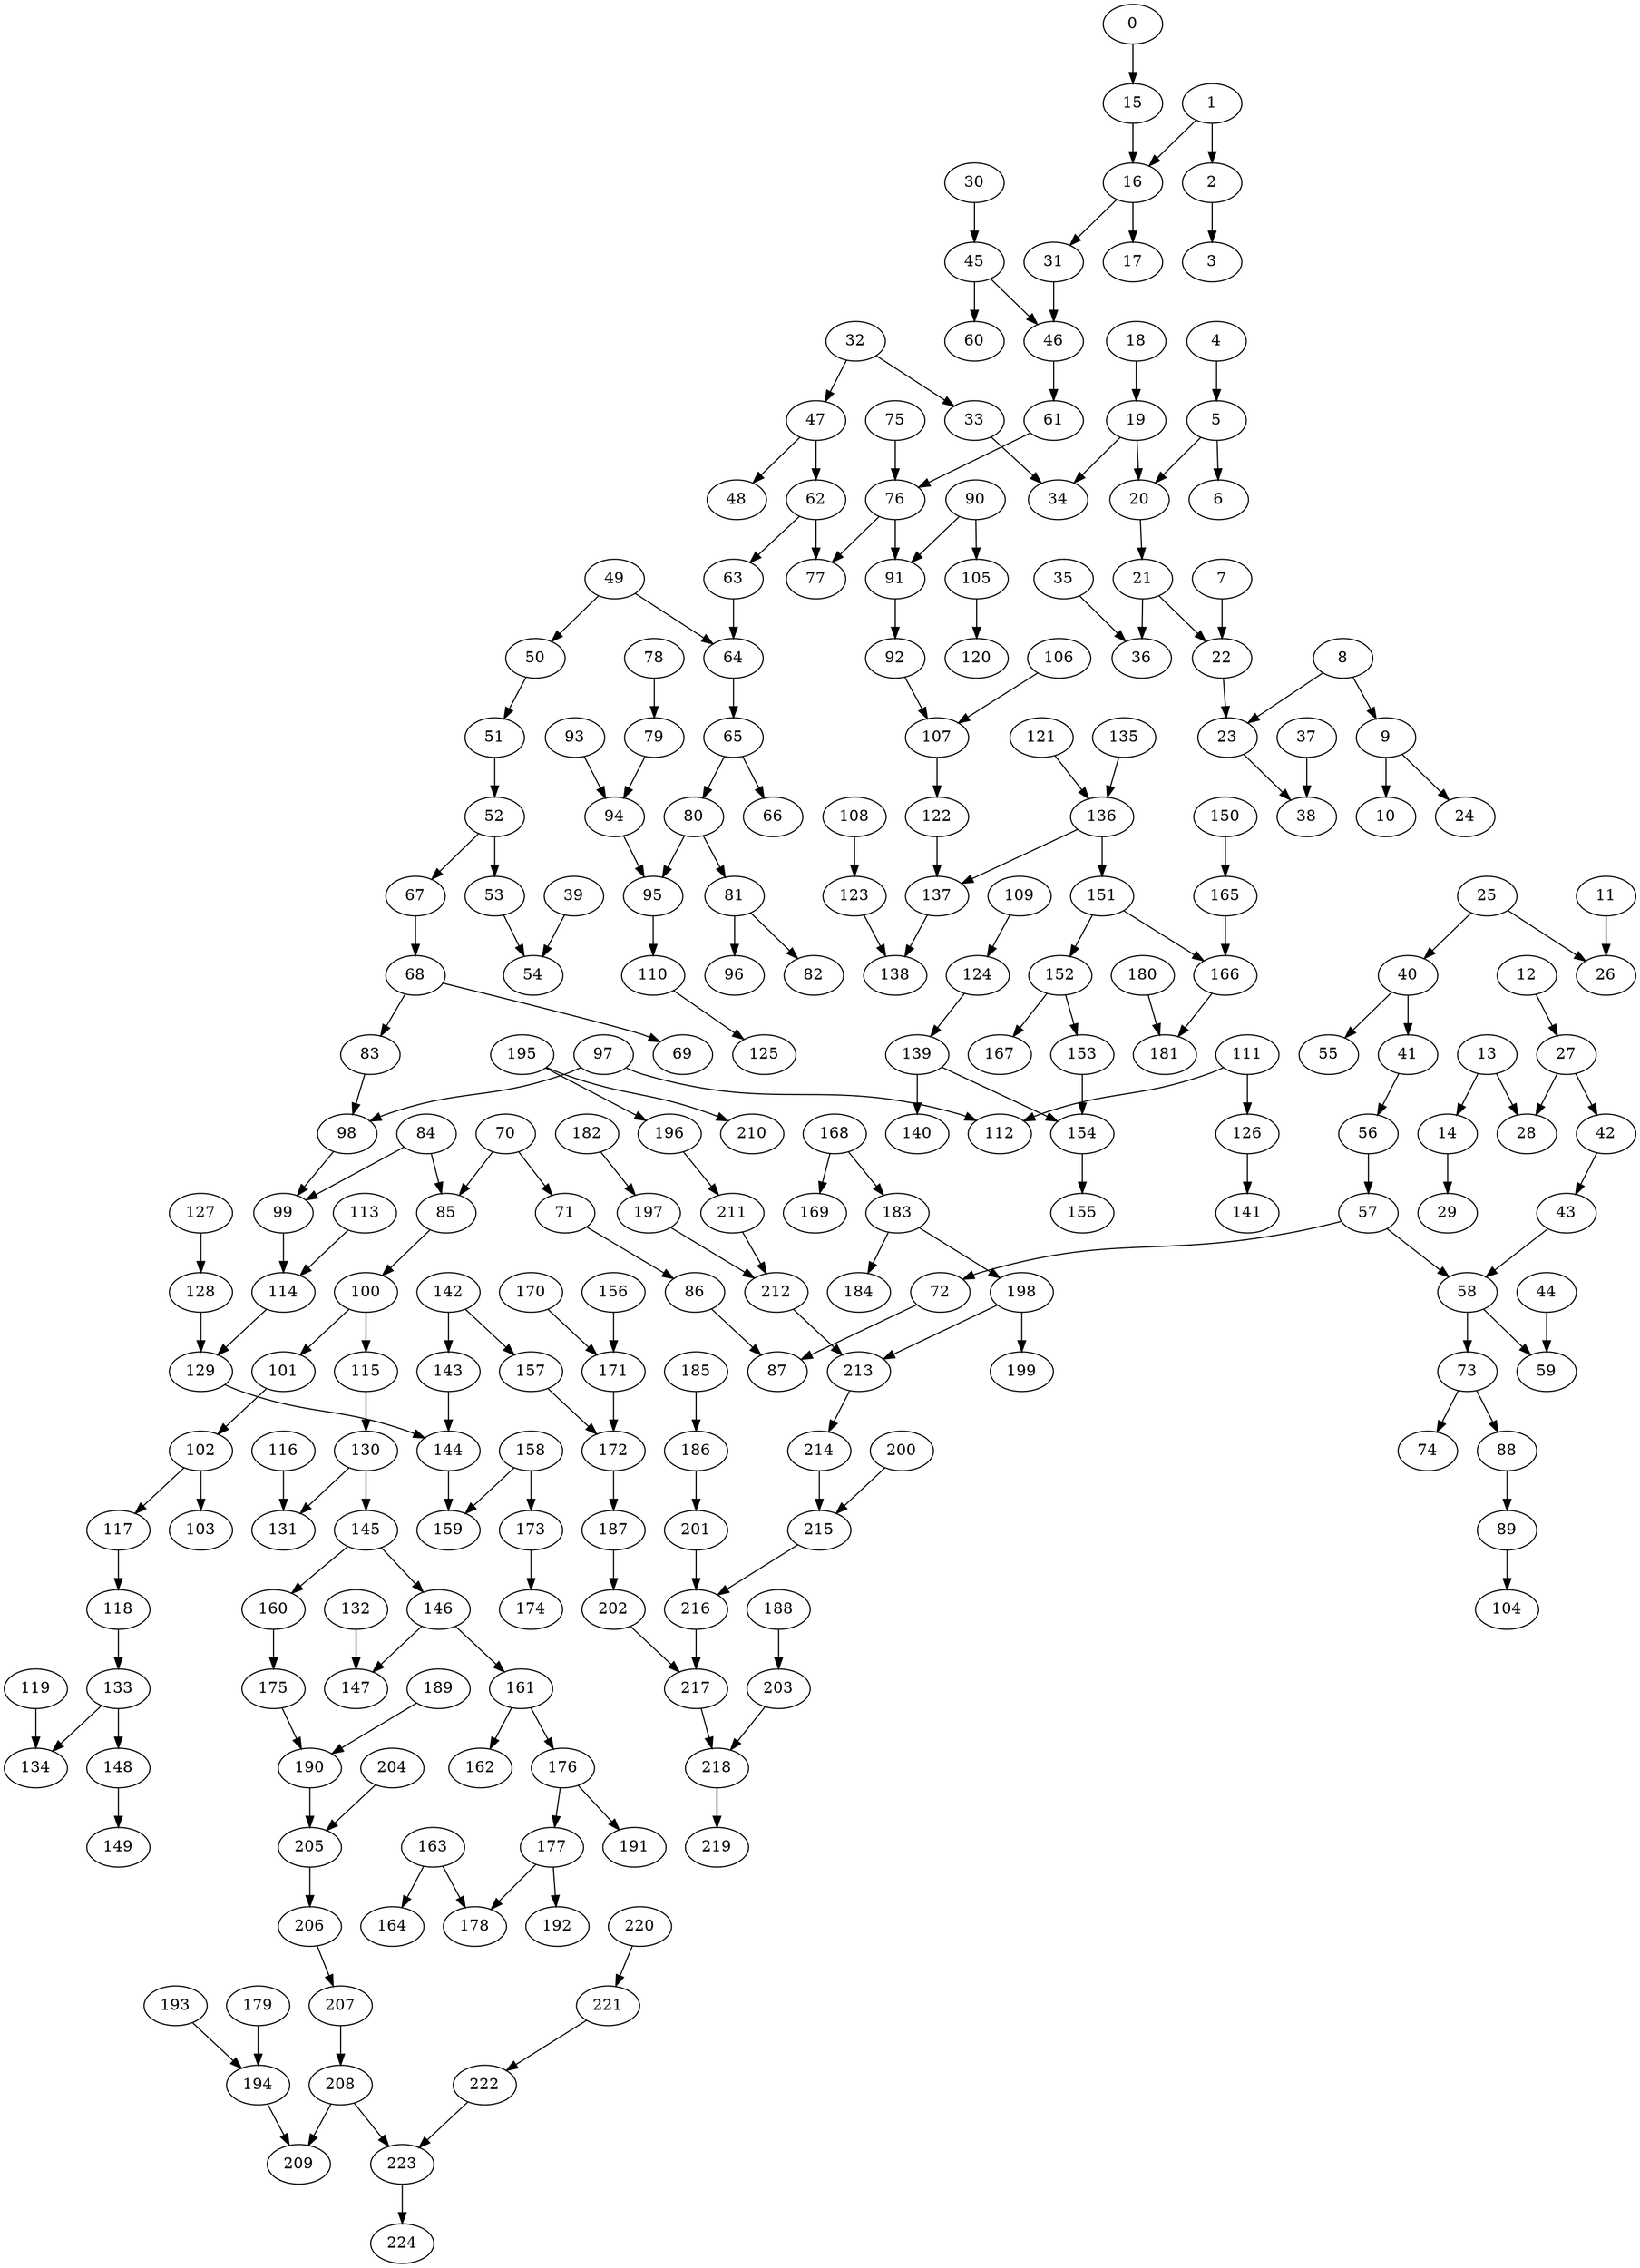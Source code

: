 digraph my_graph {
117 [label=117]
118 [label=118]
215 [label=215]
216 [label=216]
27 [label=27]
28 [label=28]
32 [label=32]
47 [label=47]
41 [label=41]
56 [label=56]
45 [label=45]
60 [label=60]
61 [label=61]
76 [label=76]
83 [label=83]
98 [label=98]
94 [label=94]
95 [label=95]
97 [label=97]
112 [label=112]
121 [label=121]
136 [label=136]
151 [label=151]
152 [label=152]
161 [label=161]
162 [label=162]
202 [label=202]
217 [label=217]
206 [label=206]
207 [label=207]
8 [label=8]
23 [label=23]
16 [label=16]
17 [label=17]
19 [label=19]
34 [label=34]
52 [label=52]
53 [label=53]
110 [label=110]
125 [label=125]
115 [label=115]
130 [label=130]
154 [label=154]
155 [label=155]
38 [label=38]
137 [label=137]
138 [label=138]
167 [label=167]
153 [label=153]
187 [label=187]
190 [label=190]
205 [label=205]
198 [label=198]
199 [label=199]
203 [label=203]
218 [label=218]
1 [label=1]
2 [label=2]
170 [label=170]
171 [label=171]
20 [label=20]
49 [label=49]
64 [label=64]
67 [label=67]
68 [label=68]
86 [label=86]
87 [label=87]
197 [label=197]
212 [label=212]
200 [label=200]
5 [label=5]
46 [label=46]
57 [label=57]
99 [label=99]
114 [label=114]
145 [label=145]
146 [label=146]
168 [label=168]
169 [label=169]
176 [label=176]
177 [label=177]
185 [label=185]
186 [label=186]
194 [label=194]
209 [label=209]
35 [label=35]
36 [label=36]
90 [label=90]
105 [label=105]
93 [label=93]
116 [label=116]
131 [label=131]
128 [label=128]
129 [label=129]
158 [label=158]
159 [label=159]
165 [label=165]
166 [label=166]
188 [label=188]
189 [label=189]
7 [label=7]
22 [label=22]
31 [label=31]
42 [label=42]
43 [label=43]
50 [label=50]
65 [label=65]
81 [label=81]
96 [label=96]
111 [label=111]
126 [label=126]
139 [label=139]
140 [label=140]
223 [label=223]
224 [label=224]
33 [label=33]
48 [label=48]
54 [label=54]
80 [label=80]
100 [label=100]
122 [label=122]
163 [label=163]
164 [label=164]
25 [label=25]
40 [label=40]
55 [label=55]
72 [label=72]
144 [label=144]
6 [label=6]
84 [label=84]
91 [label=91]
107 [label=107]
18 [label=18]
21 [label=21]
71 [label=71]
82 [label=82]
123 [label=123]
133 [label=133]
134 [label=134]
172 [label=172]
37 [label=37]
75 [label=75]
113 [label=113]
141 [label=141]
132 [label=132]
147 [label=147]
183 [label=183]
196 [label=196]
211 [label=211]
201 [label=201]
220 [label=220]
221 [label=221]
9 [label=9]
51 [label=51]
70 [label=70]
85 [label=85]
89 [label=89]
104 [label=104]
143 [label=143]
213 [label=213]
214 [label=214]
58 [label=58]
63 [label=63]
73 [label=73]
74 [label=74]
92 [label=92]
124 [label=124]
148 [label=148]
150 [label=150]
173 [label=173]
174 [label=174]
192 [label=192]
204 [label=204]
13 [label=13]
119 [label=119]
184 [label=184]
88 [label=88]
101 [label=101]
160 [label=160]
175 [label=175]
193 [label=193]
222 [label=222]
10 [label=10]
15 [label=15]
79 [label=79]
102 [label=102]
178 [label=178]
179 [label=179]
208 [label=208]
62 [label=62]
77 [label=77]
103 [label=103]
127 [label=127]
30 [label=30]
142 [label=142]
157 [label=157]
181 [label=181]
66 [label=66]
120 [label=120]
39 [label=39]
182 [label=182]
69 [label=69]
78 [label=78]
156 [label=156]
14 [label=14]
29 [label=29]
108 [label=108]
12 [label=12]
59 [label=59]
149 [label=149]
3 [label=3]
195 [label=195]
210 [label=210]
4 [label=4]
180 [label=180]
106 [label=106]
191 [label=191]
0 [label=0]
26 [label=26]
44 [label=44]
24 [label=24]
11 [label=11]
135 [label=135]
219 [label=219]
109 [label=109]
117->118
215->216
27->28
32->47
41->56
45->60
61->76
83->98
94->95
97->112
121->136
151->152
161->162
202->217
206->207
8->23
16->17
19->34
52->53
110->125
115->130
154->155
23->38
95->110
137->138
152->167
153->154
187->202
190->205
198->199
203->218
1->2
170->171
19->20
49->64
52->67
67->68
86->87
197->212
200->215
5->20
46->61
56->57
99->114
145->146
168->169
176->177
185->186
194->209
217->218
1->16
35->36
90->105
93->94
116->131
128->129
158->159
165->166
188->203
189->190
7->22
16->31
27->42
42->43
49->50
64->65
68->83
81->96
111->126
139->140
223->224
33->34
47->48
53->54
65->80
100->115
122->137
163->164
25->40
40->55
40->41
57->72
129->144
139->154
5->6
72->87
84->99
90->91
107->122
114->129
18->19
21->36
71->86
81->82
123->138
133->134
144->159
172->187
31->46
37->38
75->76
111->112
113->114
126->141
132->147
168->183
196->211
201->216
220->221
8->9
20->21
51->52
70->85
89->104
97->98
143->144
151->166
213->214
45->46
57->58
63->64
73->74
92->107
124->139
130->131
133->148
136->151
146->161
150->165
173->174
177->192
204->205
216->217
13->28
91->92
119->134
136->137
183->184
73->88
100->101
160->175
161->176
193->194
211->212
222->223
9->10
15->16
79->94
80->81
84->85
101->102
163->178
179->194
207->208
208->209
21->22
50->51
62->77
102->103
127->128
198->213
214->215
30->45
80->95
102->117
142->157
145->160
158->173
166->181
183->198
212->213
22->23
43->58
58->73
65->66
76->77
85->100
88->89
177->178
105->120
157->172
175->190
39->54
76->91
130->145
152->153
32->33
98->99
142->143
182->197
205->206
208->223
68->69
70->71
78->79
146->147
156->171
171->172
14->29
47->62
62->63
108->123
118->133
12->27
58->59
148->149
2->3
195->210
195->196
4->5
180->181
186->201
106->107
221->222
176->191
0->15
25->26
44->59
9->24
11->26
135->136
13->14
218->219
109->124
}